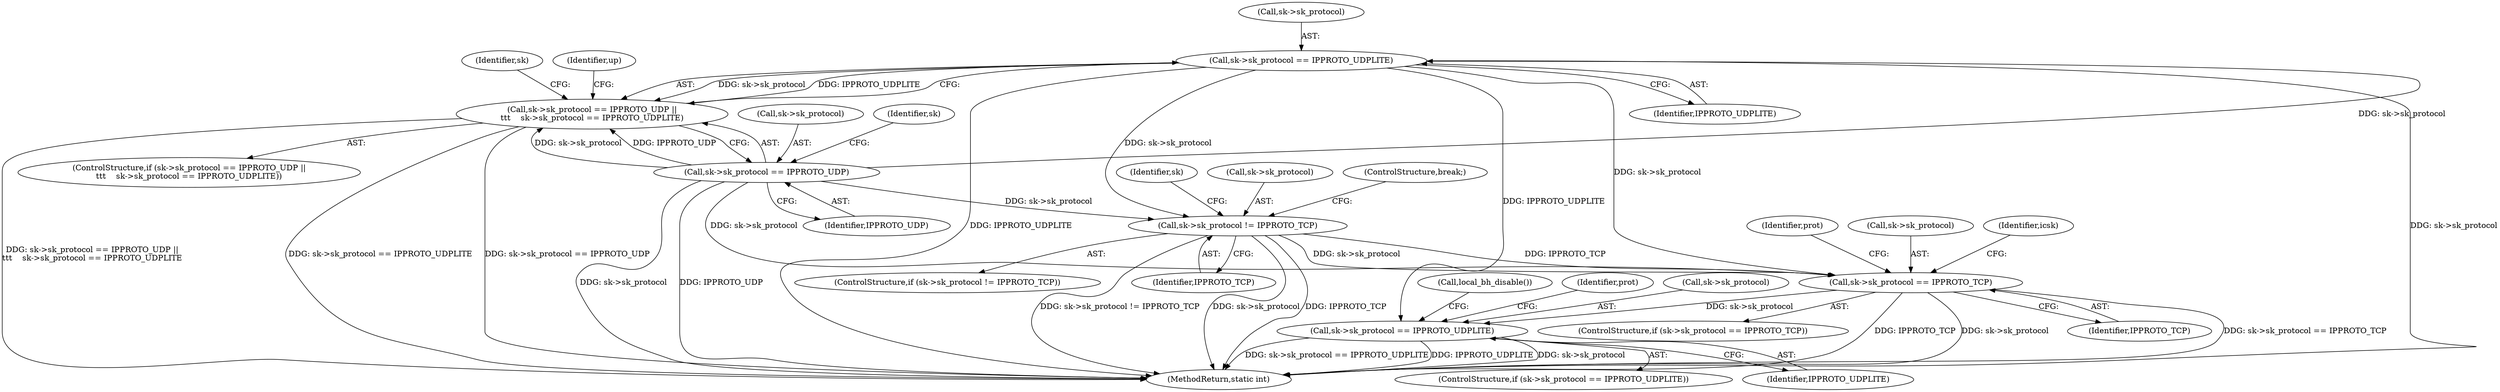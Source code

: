 digraph "0_linux_45f6fad84cc305103b28d73482b344d7f5b76f39_11@pointer" {
"1000220" [label="(Call,sk->sk_protocol == IPPROTO_UDPLITE)"];
"1000215" [label="(Call,sk->sk_protocol == IPPROTO_UDP)"];
"1000214" [label="(Call,sk->sk_protocol == IPPROTO_UDP ||\n\t\t\t    sk->sk_protocol == IPPROTO_UDPLITE)"];
"1000245" [label="(Call,sk->sk_protocol != IPPROTO_TCP)"];
"1000286" [label="(Call,sk->sk_protocol == IPPROTO_TCP)"];
"1000349" [label="(Call,sk->sk_protocol == IPPROTO_UDPLITE)"];
"1000285" [label="(ControlStructure,if (sk->sk_protocol == IPPROTO_TCP))"];
"1000249" [label="(Identifier,IPPROTO_TCP)"];
"1000247" [label="(Identifier,sk)"];
"1000220" [label="(Call,sk->sk_protocol == IPPROTO_UDPLITE)"];
"1000355" [label="(Identifier,prot)"];
"1000219" [label="(Identifier,IPPROTO_UDP)"];
"1000244" [label="(ControlStructure,if (sk->sk_protocol != IPPROTO_TCP))"];
"1000221" [label="(Call,sk->sk_protocol)"];
"1000286" [label="(Call,sk->sk_protocol == IPPROTO_TCP)"];
"1000213" [label="(ControlStructure,if (sk->sk_protocol == IPPROTO_UDP ||\n\t\t\t    sk->sk_protocol == IPPROTO_UDPLITE))"];
"1002065" [label="(MethodReturn,static int)"];
"1000254" [label="(Identifier,sk)"];
"1000345" [label="(Identifier,prot)"];
"1000216" [label="(Call,sk->sk_protocol)"];
"1000349" [label="(Call,sk->sk_protocol == IPPROTO_UDPLITE)"];
"1000246" [label="(Call,sk->sk_protocol)"];
"1000287" [label="(Call,sk->sk_protocol)"];
"1000294" [label="(Identifier,icsk)"];
"1000224" [label="(Identifier,IPPROTO_UDPLITE)"];
"1000222" [label="(Identifier,sk)"];
"1000350" [label="(Call,sk->sk_protocol)"];
"1000353" [label="(Identifier,IPPROTO_UDPLITE)"];
"1000348" [label="(ControlStructure,if (sk->sk_protocol == IPPROTO_UDPLITE))"];
"1000228" [label="(Identifier,up)"];
"1000358" [label="(Call,local_bh_disable())"];
"1000214" [label="(Call,sk->sk_protocol == IPPROTO_UDP ||\n\t\t\t    sk->sk_protocol == IPPROTO_UDPLITE)"];
"1000245" [label="(Call,sk->sk_protocol != IPPROTO_TCP)"];
"1000250" [label="(ControlStructure,break;)"];
"1000215" [label="(Call,sk->sk_protocol == IPPROTO_UDP)"];
"1000290" [label="(Identifier,IPPROTO_TCP)"];
"1000220" -> "1000214"  [label="AST: "];
"1000220" -> "1000224"  [label="CFG: "];
"1000221" -> "1000220"  [label="AST: "];
"1000224" -> "1000220"  [label="AST: "];
"1000214" -> "1000220"  [label="CFG: "];
"1000220" -> "1002065"  [label="DDG: sk->sk_protocol"];
"1000220" -> "1002065"  [label="DDG: IPPROTO_UDPLITE"];
"1000220" -> "1000214"  [label="DDG: sk->sk_protocol"];
"1000220" -> "1000214"  [label="DDG: IPPROTO_UDPLITE"];
"1000215" -> "1000220"  [label="DDG: sk->sk_protocol"];
"1000220" -> "1000245"  [label="DDG: sk->sk_protocol"];
"1000220" -> "1000286"  [label="DDG: sk->sk_protocol"];
"1000220" -> "1000349"  [label="DDG: IPPROTO_UDPLITE"];
"1000215" -> "1000214"  [label="AST: "];
"1000215" -> "1000219"  [label="CFG: "];
"1000216" -> "1000215"  [label="AST: "];
"1000219" -> "1000215"  [label="AST: "];
"1000222" -> "1000215"  [label="CFG: "];
"1000214" -> "1000215"  [label="CFG: "];
"1000215" -> "1002065"  [label="DDG: sk->sk_protocol"];
"1000215" -> "1002065"  [label="DDG: IPPROTO_UDP"];
"1000215" -> "1000214"  [label="DDG: sk->sk_protocol"];
"1000215" -> "1000214"  [label="DDG: IPPROTO_UDP"];
"1000215" -> "1000245"  [label="DDG: sk->sk_protocol"];
"1000215" -> "1000286"  [label="DDG: sk->sk_protocol"];
"1000214" -> "1000213"  [label="AST: "];
"1000228" -> "1000214"  [label="CFG: "];
"1000247" -> "1000214"  [label="CFG: "];
"1000214" -> "1002065"  [label="DDG: sk->sk_protocol == IPPROTO_UDP ||\n\t\t\t    sk->sk_protocol == IPPROTO_UDPLITE"];
"1000214" -> "1002065"  [label="DDG: sk->sk_protocol == IPPROTO_UDPLITE"];
"1000214" -> "1002065"  [label="DDG: sk->sk_protocol == IPPROTO_UDP"];
"1000245" -> "1000244"  [label="AST: "];
"1000245" -> "1000249"  [label="CFG: "];
"1000246" -> "1000245"  [label="AST: "];
"1000249" -> "1000245"  [label="AST: "];
"1000250" -> "1000245"  [label="CFG: "];
"1000254" -> "1000245"  [label="CFG: "];
"1000245" -> "1002065"  [label="DDG: sk->sk_protocol != IPPROTO_TCP"];
"1000245" -> "1002065"  [label="DDG: sk->sk_protocol"];
"1000245" -> "1002065"  [label="DDG: IPPROTO_TCP"];
"1000245" -> "1000286"  [label="DDG: sk->sk_protocol"];
"1000245" -> "1000286"  [label="DDG: IPPROTO_TCP"];
"1000286" -> "1000285"  [label="AST: "];
"1000286" -> "1000290"  [label="CFG: "];
"1000287" -> "1000286"  [label="AST: "];
"1000290" -> "1000286"  [label="AST: "];
"1000294" -> "1000286"  [label="CFG: "];
"1000345" -> "1000286"  [label="CFG: "];
"1000286" -> "1002065"  [label="DDG: sk->sk_protocol == IPPROTO_TCP"];
"1000286" -> "1002065"  [label="DDG: IPPROTO_TCP"];
"1000286" -> "1002065"  [label="DDG: sk->sk_protocol"];
"1000286" -> "1000349"  [label="DDG: sk->sk_protocol"];
"1000349" -> "1000348"  [label="AST: "];
"1000349" -> "1000353"  [label="CFG: "];
"1000350" -> "1000349"  [label="AST: "];
"1000353" -> "1000349"  [label="AST: "];
"1000355" -> "1000349"  [label="CFG: "];
"1000358" -> "1000349"  [label="CFG: "];
"1000349" -> "1002065"  [label="DDG: sk->sk_protocol == IPPROTO_UDPLITE"];
"1000349" -> "1002065"  [label="DDG: IPPROTO_UDPLITE"];
"1000349" -> "1002065"  [label="DDG: sk->sk_protocol"];
}
